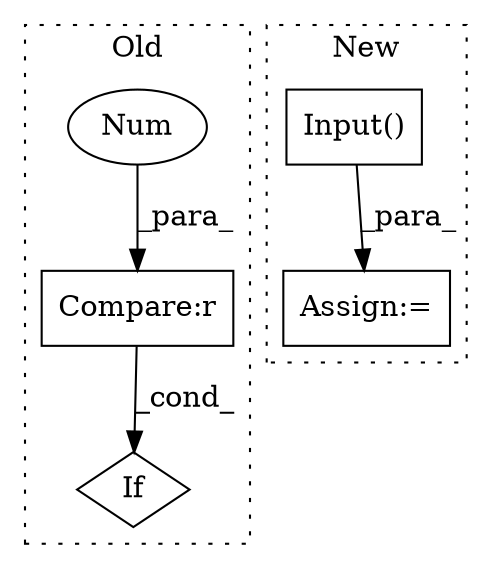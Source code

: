 digraph G {
subgraph cluster0 {
1 [label="If" a="96" s="3679" l="3" shape="diamond"];
3 [label="Compare:r" a="40" s="3682" l="18" shape="box"];
4 [label="Num" a="76" s="3699" l="1" shape="ellipse"];
label = "Old";
style="dotted";
}
subgraph cluster1 {
2 [label="Input()" a="75" s="4364" l="106" shape="box"];
5 [label="Assign:=" a="68" s="4361" l="3" shape="box"];
label = "New";
style="dotted";
}
2 -> 5 [label="_para_"];
3 -> 1 [label="_cond_"];
4 -> 3 [label="_para_"];
}